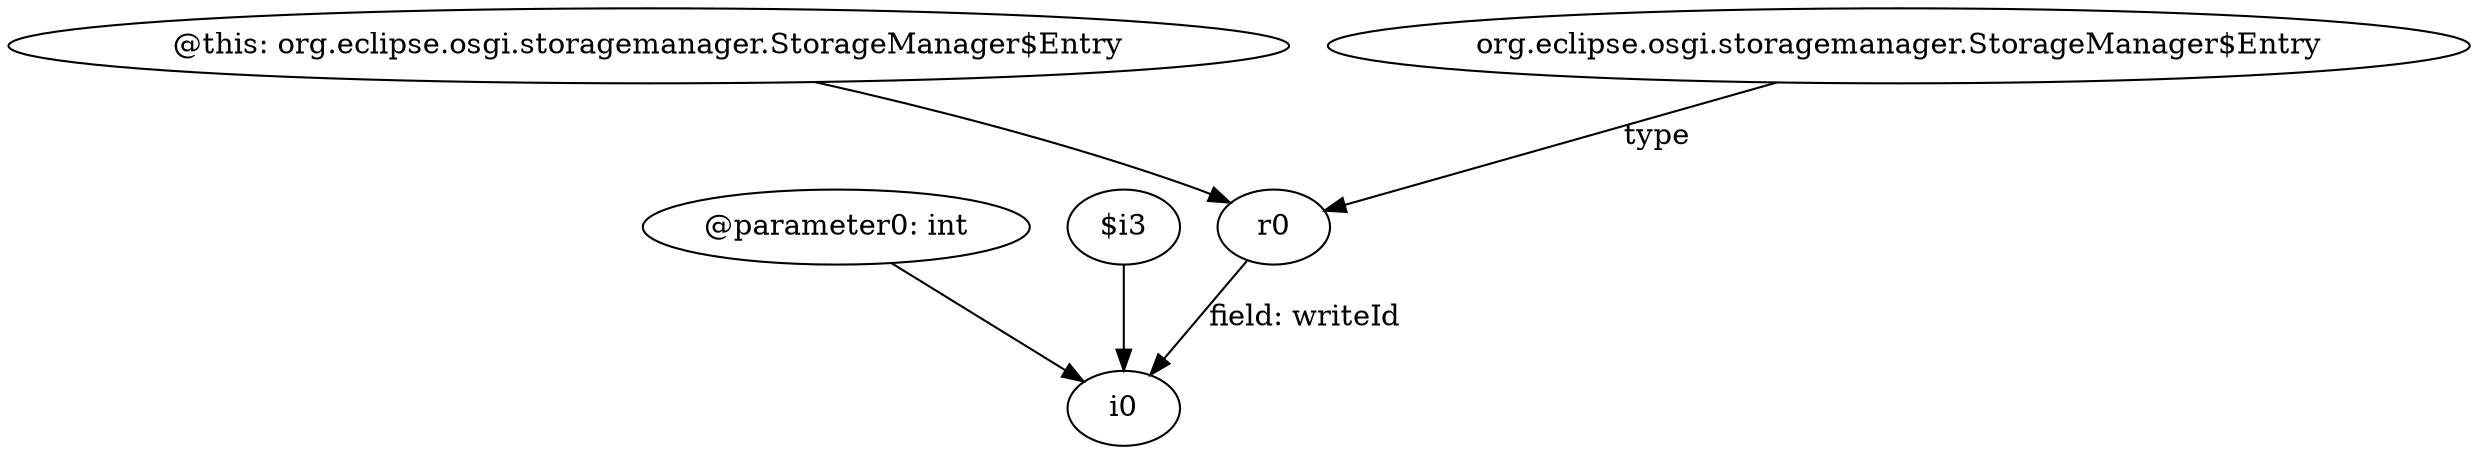 digraph g {
0[label="r0"]
1[label="i0"]
0->1[label="field: writeId"]
2[label="@parameter0: int"]
2->1[label=""]
3[label="@this: org.eclipse.osgi.storagemanager.StorageManager$Entry"]
3->0[label=""]
4[label="org.eclipse.osgi.storagemanager.StorageManager$Entry"]
4->0[label="type"]
5[label="$i3"]
5->1[label=""]
}